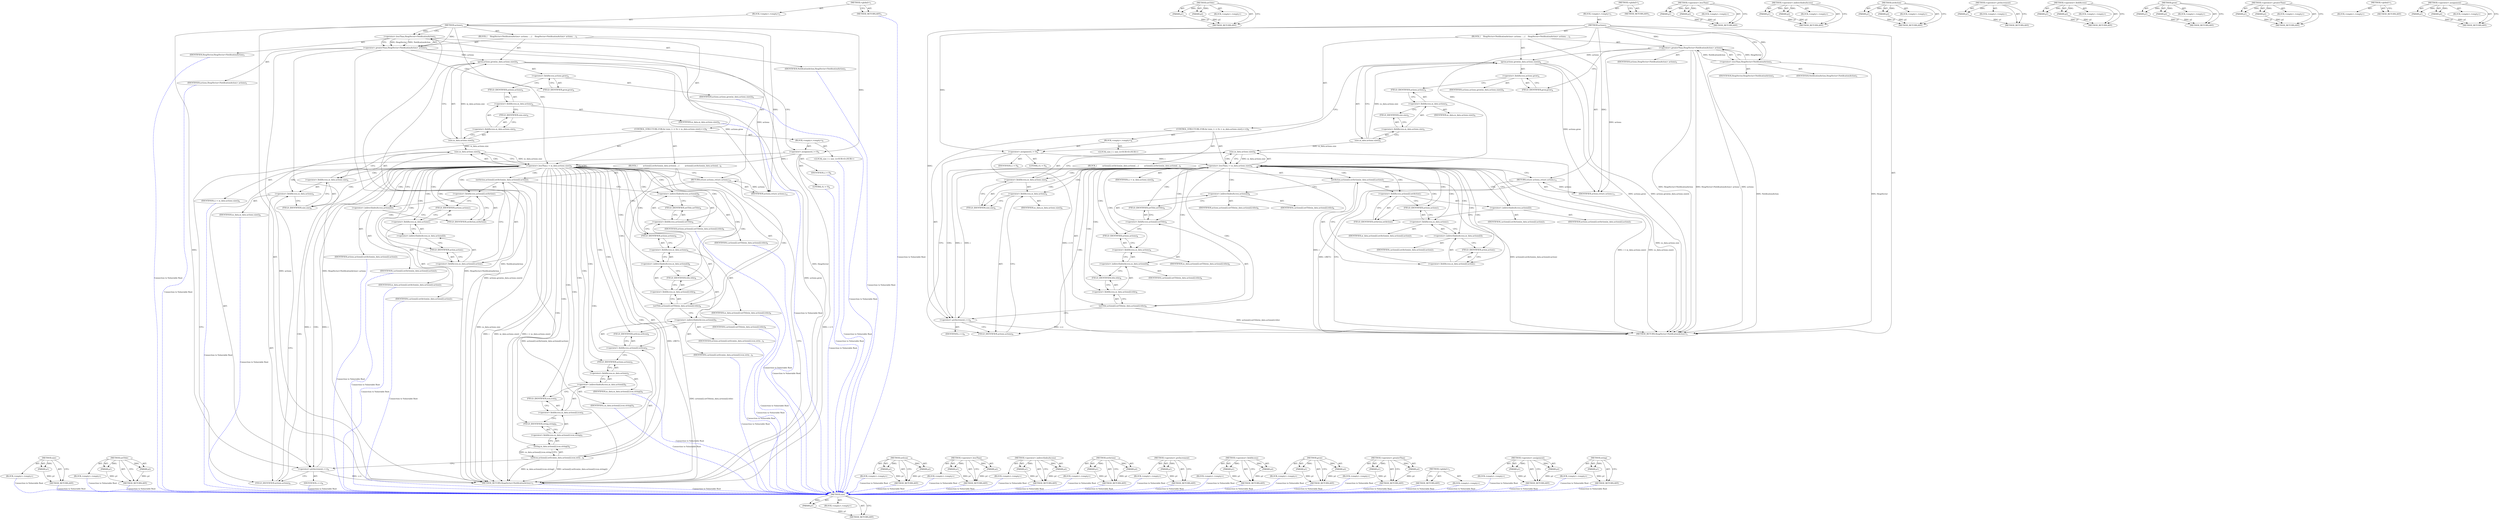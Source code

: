 digraph "string" {
vulnerable_111 [label=<(METHOD,size)>];
vulnerable_112 [label=<(PARAM,p1)>];
vulnerable_113 [label=<(BLOCK,&lt;empty&gt;,&lt;empty&gt;)>];
vulnerable_114 [label=<(METHOD_RETURN,ANY)>];
vulnerable_134 [label=<(METHOD,setTitle)>];
vulnerable_135 [label=<(PARAM,p1)>];
vulnerable_136 [label=<(PARAM,p2)>];
vulnerable_137 [label=<(BLOCK,&lt;empty&gt;,&lt;empty&gt;)>];
vulnerable_138 [label=<(METHOD_RETURN,ANY)>];
vulnerable_6 [label=<(METHOD,&lt;global&gt;)<SUB>1</SUB>>];
vulnerable_7 [label=<(BLOCK,&lt;empty&gt;,&lt;empty&gt;)<SUB>1</SUB>>];
vulnerable_8 [label=<(METHOD,actions)<SUB>1</SUB>>];
vulnerable_9 [label=<(BLOCK,{
    HeapVector&lt;NotificationAction&gt; actions;
 ...,{
    HeapVector&lt;NotificationAction&gt; actions;
 ...)<SUB>2</SUB>>];
vulnerable_10 [label=<(&lt;operator&gt;.greaterThan,HeapVector&lt;NotificationAction&gt; actions)<SUB>3</SUB>>];
vulnerable_11 [label=<(&lt;operator&gt;.lessThan,HeapVector&lt;NotificationAction)<SUB>3</SUB>>];
vulnerable_12 [label=<(IDENTIFIER,HeapVector,HeapVector&lt;NotificationAction)<SUB>3</SUB>>];
vulnerable_13 [label=<(IDENTIFIER,NotificationAction,HeapVector&lt;NotificationAction)<SUB>3</SUB>>];
vulnerable_14 [label=<(IDENTIFIER,actions,HeapVector&lt;NotificationAction&gt; actions)<SUB>3</SUB>>];
vulnerable_15 [label=<(grow,actions.grow(m_data.actions.size()))<SUB>4</SUB>>];
vulnerable_16 [label=<(&lt;operator&gt;.fieldAccess,actions.grow)<SUB>4</SUB>>];
vulnerable_17 [label=<(IDENTIFIER,actions,actions.grow(m_data.actions.size()))<SUB>4</SUB>>];
vulnerable_18 [label=<(FIELD_IDENTIFIER,grow,grow)<SUB>4</SUB>>];
vulnerable_19 [label=<(size,m_data.actions.size())<SUB>4</SUB>>];
vulnerable_20 [label=<(&lt;operator&gt;.fieldAccess,m_data.actions.size)<SUB>4</SUB>>];
vulnerable_21 [label=<(&lt;operator&gt;.fieldAccess,m_data.actions)<SUB>4</SUB>>];
vulnerable_22 [label=<(IDENTIFIER,m_data,m_data.actions.size())<SUB>4</SUB>>];
vulnerable_23 [label=<(FIELD_IDENTIFIER,actions,actions)<SUB>4</SUB>>];
vulnerable_24 [label=<(FIELD_IDENTIFIER,size,size)<SUB>4</SUB>>];
vulnerable_25 [label=<(CONTROL_STRUCTURE,FOR,for (size_t i = 0;i &lt; m_data.actions.size();++i))<SUB>6</SUB>>];
vulnerable_26 [label=<(BLOCK,&lt;empty&gt;,&lt;empty&gt;)<SUB>6</SUB>>];
vulnerable_27 [label="<(LOCAL,size_t i: size_t)<SUB>6</SUB>>"];
vulnerable_28 [label=<(&lt;operator&gt;.assignment,i = 0)<SUB>6</SUB>>];
vulnerable_29 [label=<(IDENTIFIER,i,i = 0)<SUB>6</SUB>>];
vulnerable_30 [label=<(LITERAL,0,i = 0)<SUB>6</SUB>>];
vulnerable_31 [label=<(&lt;operator&gt;.lessThan,i &lt; m_data.actions.size())<SUB>6</SUB>>];
vulnerable_32 [label=<(IDENTIFIER,i,i &lt; m_data.actions.size())<SUB>6</SUB>>];
vulnerable_33 [label=<(size,m_data.actions.size())<SUB>6</SUB>>];
vulnerable_34 [label=<(&lt;operator&gt;.fieldAccess,m_data.actions.size)<SUB>6</SUB>>];
vulnerable_35 [label=<(&lt;operator&gt;.fieldAccess,m_data.actions)<SUB>6</SUB>>];
vulnerable_36 [label=<(IDENTIFIER,m_data,m_data.actions.size())<SUB>6</SUB>>];
vulnerable_37 [label=<(FIELD_IDENTIFIER,actions,actions)<SUB>6</SUB>>];
vulnerable_38 [label=<(FIELD_IDENTIFIER,size,size)<SUB>6</SUB>>];
vulnerable_39 [label=<(&lt;operator&gt;.preIncrement,++i)<SUB>6</SUB>>];
vulnerable_40 [label=<(IDENTIFIER,i,++i)<SUB>6</SUB>>];
vulnerable_41 [label=<(BLOCK,{
         actions[i].setAction(m_data.actions[...,{
         actions[i].setAction(m_data.actions[...)<SUB>6</SUB>>];
vulnerable_42 [label=<(setAction,actions[i].setAction(m_data.actions[i].action))<SUB>7</SUB>>];
vulnerable_43 [label=<(&lt;operator&gt;.fieldAccess,actions[i].setAction)<SUB>7</SUB>>];
vulnerable_44 [label=<(&lt;operator&gt;.indirectIndexAccess,actions[i])<SUB>7</SUB>>];
vulnerable_45 [label=<(IDENTIFIER,actions,actions[i].setAction(m_data.actions[i].action))<SUB>7</SUB>>];
vulnerable_46 [label=<(IDENTIFIER,i,actions[i].setAction(m_data.actions[i].action))<SUB>7</SUB>>];
vulnerable_47 [label=<(FIELD_IDENTIFIER,setAction,setAction)<SUB>7</SUB>>];
vulnerable_48 [label=<(&lt;operator&gt;.fieldAccess,m_data.actions[i].action)<SUB>7</SUB>>];
vulnerable_49 [label=<(&lt;operator&gt;.indirectIndexAccess,m_data.actions[i])<SUB>7</SUB>>];
vulnerable_50 [label=<(&lt;operator&gt;.fieldAccess,m_data.actions)<SUB>7</SUB>>];
vulnerable_51 [label=<(IDENTIFIER,m_data,actions[i].setAction(m_data.actions[i].action))<SUB>7</SUB>>];
vulnerable_52 [label=<(FIELD_IDENTIFIER,actions,actions)<SUB>7</SUB>>];
vulnerable_53 [label=<(IDENTIFIER,i,actions[i].setAction(m_data.actions[i].action))<SUB>7</SUB>>];
vulnerable_54 [label=<(FIELD_IDENTIFIER,action,action)<SUB>7</SUB>>];
vulnerable_55 [label=<(setTitle,actions[i].setTitle(m_data.actions[i].title))<SUB>8</SUB>>];
vulnerable_56 [label=<(&lt;operator&gt;.fieldAccess,actions[i].setTitle)<SUB>8</SUB>>];
vulnerable_57 [label=<(&lt;operator&gt;.indirectIndexAccess,actions[i])<SUB>8</SUB>>];
vulnerable_58 [label=<(IDENTIFIER,actions,actions[i].setTitle(m_data.actions[i].title))<SUB>8</SUB>>];
vulnerable_59 [label=<(IDENTIFIER,i,actions[i].setTitle(m_data.actions[i].title))<SUB>8</SUB>>];
vulnerable_60 [label=<(FIELD_IDENTIFIER,setTitle,setTitle)<SUB>8</SUB>>];
vulnerable_61 [label=<(&lt;operator&gt;.fieldAccess,m_data.actions[i].title)<SUB>8</SUB>>];
vulnerable_62 [label=<(&lt;operator&gt;.indirectIndexAccess,m_data.actions[i])<SUB>8</SUB>>];
vulnerable_63 [label=<(&lt;operator&gt;.fieldAccess,m_data.actions)<SUB>8</SUB>>];
vulnerable_64 [label=<(IDENTIFIER,m_data,actions[i].setTitle(m_data.actions[i].title))<SUB>8</SUB>>];
vulnerable_65 [label=<(FIELD_IDENTIFIER,actions,actions)<SUB>8</SUB>>];
vulnerable_66 [label=<(IDENTIFIER,i,actions[i].setTitle(m_data.actions[i].title))<SUB>8</SUB>>];
vulnerable_67 [label=<(FIELD_IDENTIFIER,title,title)<SUB>8</SUB>>];
vulnerable_68 [label=<(RETURN,return actions;,return actions;)<SUB>11</SUB>>];
vulnerable_69 [label=<(IDENTIFIER,actions,return actions;)<SUB>11</SUB>>];
vulnerable_70 [label=<(METHOD_RETURN,HeapVector&lt;NotificationAction&gt;)<SUB>1</SUB>>];
vulnerable_72 [label=<(METHOD_RETURN,ANY)<SUB>1</SUB>>];
vulnerable_96 [label=<(METHOD,&lt;operator&gt;.lessThan)>];
vulnerable_97 [label=<(PARAM,p1)>];
vulnerable_98 [label=<(PARAM,p2)>];
vulnerable_99 [label=<(BLOCK,&lt;empty&gt;,&lt;empty&gt;)>];
vulnerable_100 [label=<(METHOD_RETURN,ANY)>];
vulnerable_129 [label=<(METHOD,&lt;operator&gt;.indirectIndexAccess)>];
vulnerable_130 [label=<(PARAM,p1)>];
vulnerable_131 [label=<(PARAM,p2)>];
vulnerable_132 [label=<(BLOCK,&lt;empty&gt;,&lt;empty&gt;)>];
vulnerable_133 [label=<(METHOD_RETURN,ANY)>];
vulnerable_124 [label=<(METHOD,setAction)>];
vulnerable_125 [label=<(PARAM,p1)>];
vulnerable_126 [label=<(PARAM,p2)>];
vulnerable_127 [label=<(BLOCK,&lt;empty&gt;,&lt;empty&gt;)>];
vulnerable_128 [label=<(METHOD_RETURN,ANY)>];
vulnerable_120 [label=<(METHOD,&lt;operator&gt;.preIncrement)>];
vulnerable_121 [label=<(PARAM,p1)>];
vulnerable_122 [label=<(BLOCK,&lt;empty&gt;,&lt;empty&gt;)>];
vulnerable_123 [label=<(METHOD_RETURN,ANY)>];
vulnerable_106 [label=<(METHOD,&lt;operator&gt;.fieldAccess)>];
vulnerable_107 [label=<(PARAM,p1)>];
vulnerable_108 [label=<(PARAM,p2)>];
vulnerable_109 [label=<(BLOCK,&lt;empty&gt;,&lt;empty&gt;)>];
vulnerable_110 [label=<(METHOD_RETURN,ANY)>];
vulnerable_101 [label=<(METHOD,grow)>];
vulnerable_102 [label=<(PARAM,p1)>];
vulnerable_103 [label=<(PARAM,p2)>];
vulnerable_104 [label=<(BLOCK,&lt;empty&gt;,&lt;empty&gt;)>];
vulnerable_105 [label=<(METHOD_RETURN,ANY)>];
vulnerable_91 [label=<(METHOD,&lt;operator&gt;.greaterThan)>];
vulnerable_92 [label=<(PARAM,p1)>];
vulnerable_93 [label=<(PARAM,p2)>];
vulnerable_94 [label=<(BLOCK,&lt;empty&gt;,&lt;empty&gt;)>];
vulnerable_95 [label=<(METHOD_RETURN,ANY)>];
vulnerable_85 [label=<(METHOD,&lt;global&gt;)<SUB>1</SUB>>];
vulnerable_86 [label=<(BLOCK,&lt;empty&gt;,&lt;empty&gt;)>];
vulnerable_87 [label=<(METHOD_RETURN,ANY)>];
vulnerable_115 [label=<(METHOD,&lt;operator&gt;.assignment)>];
vulnerable_116 [label=<(PARAM,p1)>];
vulnerable_117 [label=<(PARAM,p2)>];
vulnerable_118 [label=<(BLOCK,&lt;empty&gt;,&lt;empty&gt;)>];
vulnerable_119 [label=<(METHOD_RETURN,ANY)>];
fixed_127 [label=<(METHOD,size)>];
fixed_128 [label=<(PARAM,p1)>];
fixed_129 [label=<(BLOCK,&lt;empty&gt;,&lt;empty&gt;)>];
fixed_130 [label=<(METHOD_RETURN,ANY)>];
fixed_150 [label=<(METHOD,setTitle)>];
fixed_151 [label=<(PARAM,p1)>];
fixed_152 [label=<(PARAM,p2)>];
fixed_153 [label=<(BLOCK,&lt;empty&gt;,&lt;empty&gt;)>];
fixed_154 [label=<(METHOD_RETURN,ANY)>];
fixed_6 [label=<(METHOD,&lt;global&gt;)<SUB>1</SUB>>];
fixed_7 [label=<(BLOCK,&lt;empty&gt;,&lt;empty&gt;)<SUB>1</SUB>>];
fixed_8 [label=<(METHOD,actions)<SUB>1</SUB>>];
fixed_9 [label=<(BLOCK,{
    HeapVector&lt;NotificationAction&gt; actions;
 ...,{
    HeapVector&lt;NotificationAction&gt; actions;
 ...)<SUB>2</SUB>>];
fixed_10 [label=<(&lt;operator&gt;.greaterThan,HeapVector&lt;NotificationAction&gt; actions)<SUB>3</SUB>>];
fixed_11 [label=<(&lt;operator&gt;.lessThan,HeapVector&lt;NotificationAction)<SUB>3</SUB>>];
fixed_12 [label=<(IDENTIFIER,HeapVector,HeapVector&lt;NotificationAction)<SUB>3</SUB>>];
fixed_13 [label=<(IDENTIFIER,NotificationAction,HeapVector&lt;NotificationAction)<SUB>3</SUB>>];
fixed_14 [label=<(IDENTIFIER,actions,HeapVector&lt;NotificationAction&gt; actions)<SUB>3</SUB>>];
fixed_15 [label=<(grow,actions.grow(m_data.actions.size()))<SUB>4</SUB>>];
fixed_16 [label=<(&lt;operator&gt;.fieldAccess,actions.grow)<SUB>4</SUB>>];
fixed_17 [label=<(IDENTIFIER,actions,actions.grow(m_data.actions.size()))<SUB>4</SUB>>];
fixed_18 [label=<(FIELD_IDENTIFIER,grow,grow)<SUB>4</SUB>>];
fixed_19 [label=<(size,m_data.actions.size())<SUB>4</SUB>>];
fixed_20 [label=<(&lt;operator&gt;.fieldAccess,m_data.actions.size)<SUB>4</SUB>>];
fixed_21 [label=<(&lt;operator&gt;.fieldAccess,m_data.actions)<SUB>4</SUB>>];
fixed_22 [label=<(IDENTIFIER,m_data,m_data.actions.size())<SUB>4</SUB>>];
fixed_23 [label=<(FIELD_IDENTIFIER,actions,actions)<SUB>4</SUB>>];
fixed_24 [label=<(FIELD_IDENTIFIER,size,size)<SUB>4</SUB>>];
fixed_25 [label=<(CONTROL_STRUCTURE,FOR,for (size_t i = 0;i &lt; m_data.actions.size();++i))<SUB>6</SUB>>];
fixed_26 [label=<(BLOCK,&lt;empty&gt;,&lt;empty&gt;)<SUB>6</SUB>>];
fixed_27 [label="<(LOCAL,size_t i: size_t)<SUB>6</SUB>>"];
fixed_28 [label=<(&lt;operator&gt;.assignment,i = 0)<SUB>6</SUB>>];
fixed_29 [label=<(IDENTIFIER,i,i = 0)<SUB>6</SUB>>];
fixed_30 [label=<(LITERAL,0,i = 0)<SUB>6</SUB>>];
fixed_31 [label=<(&lt;operator&gt;.lessThan,i &lt; m_data.actions.size())<SUB>6</SUB>>];
fixed_32 [label=<(IDENTIFIER,i,i &lt; m_data.actions.size())<SUB>6</SUB>>];
fixed_33 [label=<(size,m_data.actions.size())<SUB>6</SUB>>];
fixed_34 [label=<(&lt;operator&gt;.fieldAccess,m_data.actions.size)<SUB>6</SUB>>];
fixed_35 [label=<(&lt;operator&gt;.fieldAccess,m_data.actions)<SUB>6</SUB>>];
fixed_36 [label=<(IDENTIFIER,m_data,m_data.actions.size())<SUB>6</SUB>>];
fixed_37 [label=<(FIELD_IDENTIFIER,actions,actions)<SUB>6</SUB>>];
fixed_38 [label=<(FIELD_IDENTIFIER,size,size)<SUB>6</SUB>>];
fixed_39 [label=<(&lt;operator&gt;.preIncrement,++i)<SUB>6</SUB>>];
fixed_40 [label=<(IDENTIFIER,i,++i)<SUB>6</SUB>>];
fixed_41 [label=<(BLOCK,{
         actions[i].setAction(m_data.actions[...,{
         actions[i].setAction(m_data.actions[...)<SUB>6</SUB>>];
fixed_42 [label=<(setAction,actions[i].setAction(m_data.actions[i].action))<SUB>7</SUB>>];
fixed_43 [label=<(&lt;operator&gt;.fieldAccess,actions[i].setAction)<SUB>7</SUB>>];
fixed_44 [label=<(&lt;operator&gt;.indirectIndexAccess,actions[i])<SUB>7</SUB>>];
fixed_45 [label=<(IDENTIFIER,actions,actions[i].setAction(m_data.actions[i].action))<SUB>7</SUB>>];
fixed_46 [label=<(IDENTIFIER,i,actions[i].setAction(m_data.actions[i].action))<SUB>7</SUB>>];
fixed_47 [label=<(FIELD_IDENTIFIER,setAction,setAction)<SUB>7</SUB>>];
fixed_48 [label=<(&lt;operator&gt;.fieldAccess,m_data.actions[i].action)<SUB>7</SUB>>];
fixed_49 [label=<(&lt;operator&gt;.indirectIndexAccess,m_data.actions[i])<SUB>7</SUB>>];
fixed_50 [label=<(&lt;operator&gt;.fieldAccess,m_data.actions)<SUB>7</SUB>>];
fixed_51 [label=<(IDENTIFIER,m_data,actions[i].setAction(m_data.actions[i].action))<SUB>7</SUB>>];
fixed_52 [label=<(FIELD_IDENTIFIER,actions,actions)<SUB>7</SUB>>];
fixed_53 [label=<(IDENTIFIER,i,actions[i].setAction(m_data.actions[i].action))<SUB>7</SUB>>];
fixed_54 [label=<(FIELD_IDENTIFIER,action,action)<SUB>7</SUB>>];
fixed_55 [label=<(setTitle,actions[i].setTitle(m_data.actions[i].title))<SUB>8</SUB>>];
fixed_56 [label=<(&lt;operator&gt;.fieldAccess,actions[i].setTitle)<SUB>8</SUB>>];
fixed_57 [label=<(&lt;operator&gt;.indirectIndexAccess,actions[i])<SUB>8</SUB>>];
fixed_58 [label=<(IDENTIFIER,actions,actions[i].setTitle(m_data.actions[i].title))<SUB>8</SUB>>];
fixed_59 [label=<(IDENTIFIER,i,actions[i].setTitle(m_data.actions[i].title))<SUB>8</SUB>>];
fixed_60 [label=<(FIELD_IDENTIFIER,setTitle,setTitle)<SUB>8</SUB>>];
fixed_61 [label=<(&lt;operator&gt;.fieldAccess,m_data.actions[i].title)<SUB>8</SUB>>];
fixed_62 [label=<(&lt;operator&gt;.indirectIndexAccess,m_data.actions[i])<SUB>8</SUB>>];
fixed_63 [label=<(&lt;operator&gt;.fieldAccess,m_data.actions)<SUB>8</SUB>>];
fixed_64 [label=<(IDENTIFIER,m_data,actions[i].setTitle(m_data.actions[i].title))<SUB>8</SUB>>];
fixed_65 [label=<(FIELD_IDENTIFIER,actions,actions)<SUB>8</SUB>>];
fixed_66 [label=<(IDENTIFIER,i,actions[i].setTitle(m_data.actions[i].title))<SUB>8</SUB>>];
fixed_67 [label=<(FIELD_IDENTIFIER,title,title)<SUB>8</SUB>>];
fixed_68 [label=<(setIcon,actions[i].setIcon(m_data.actions[i].icon.strin...)<SUB>9</SUB>>];
fixed_69 [label=<(&lt;operator&gt;.fieldAccess,actions[i].setIcon)<SUB>9</SUB>>];
fixed_70 [label=<(&lt;operator&gt;.indirectIndexAccess,actions[i])<SUB>9</SUB>>];
fixed_71 [label=<(IDENTIFIER,actions,actions[i].setIcon(m_data.actions[i].icon.strin...)<SUB>9</SUB>>];
fixed_72 [label=<(IDENTIFIER,i,actions[i].setIcon(m_data.actions[i].icon.strin...)<SUB>9</SUB>>];
fixed_73 [label=<(FIELD_IDENTIFIER,setIcon,setIcon)<SUB>9</SUB>>];
fixed_74 [label=<(string,m_data.actions[i].icon.string())<SUB>9</SUB>>];
fixed_75 [label=<(&lt;operator&gt;.fieldAccess,m_data.actions[i].icon.string)<SUB>9</SUB>>];
fixed_76 [label=<(&lt;operator&gt;.fieldAccess,m_data.actions[i].icon)<SUB>9</SUB>>];
fixed_77 [label=<(&lt;operator&gt;.indirectIndexAccess,m_data.actions[i])<SUB>9</SUB>>];
fixed_78 [label=<(&lt;operator&gt;.fieldAccess,m_data.actions)<SUB>9</SUB>>];
fixed_79 [label=<(IDENTIFIER,m_data,m_data.actions[i].icon.string())<SUB>9</SUB>>];
fixed_80 [label=<(FIELD_IDENTIFIER,actions,actions)<SUB>9</SUB>>];
fixed_81 [label=<(IDENTIFIER,i,m_data.actions[i].icon.string())<SUB>9</SUB>>];
fixed_82 [label=<(FIELD_IDENTIFIER,icon,icon)<SUB>9</SUB>>];
fixed_83 [label=<(FIELD_IDENTIFIER,string,string)<SUB>9</SUB>>];
fixed_84 [label=<(RETURN,return actions;,return actions;)<SUB>12</SUB>>];
fixed_85 [label=<(IDENTIFIER,actions,return actions;)<SUB>12</SUB>>];
fixed_86 [label=<(METHOD_RETURN,HeapVector&lt;NotificationAction&gt;)<SUB>1</SUB>>];
fixed_88 [label=<(METHOD_RETURN,ANY)<SUB>1</SUB>>];
fixed_155 [label=<(METHOD,setIcon)>];
fixed_156 [label=<(PARAM,p1)>];
fixed_157 [label=<(PARAM,p2)>];
fixed_158 [label=<(BLOCK,&lt;empty&gt;,&lt;empty&gt;)>];
fixed_159 [label=<(METHOD_RETURN,ANY)>];
fixed_112 [label=<(METHOD,&lt;operator&gt;.lessThan)>];
fixed_113 [label=<(PARAM,p1)>];
fixed_114 [label=<(PARAM,p2)>];
fixed_115 [label=<(BLOCK,&lt;empty&gt;,&lt;empty&gt;)>];
fixed_116 [label=<(METHOD_RETURN,ANY)>];
fixed_145 [label=<(METHOD,&lt;operator&gt;.indirectIndexAccess)>];
fixed_146 [label=<(PARAM,p1)>];
fixed_147 [label=<(PARAM,p2)>];
fixed_148 [label=<(BLOCK,&lt;empty&gt;,&lt;empty&gt;)>];
fixed_149 [label=<(METHOD_RETURN,ANY)>];
fixed_140 [label=<(METHOD,setAction)>];
fixed_141 [label=<(PARAM,p1)>];
fixed_142 [label=<(PARAM,p2)>];
fixed_143 [label=<(BLOCK,&lt;empty&gt;,&lt;empty&gt;)>];
fixed_144 [label=<(METHOD_RETURN,ANY)>];
fixed_136 [label=<(METHOD,&lt;operator&gt;.preIncrement)>];
fixed_137 [label=<(PARAM,p1)>];
fixed_138 [label=<(BLOCK,&lt;empty&gt;,&lt;empty&gt;)>];
fixed_139 [label=<(METHOD_RETURN,ANY)>];
fixed_122 [label=<(METHOD,&lt;operator&gt;.fieldAccess)>];
fixed_123 [label=<(PARAM,p1)>];
fixed_124 [label=<(PARAM,p2)>];
fixed_125 [label=<(BLOCK,&lt;empty&gt;,&lt;empty&gt;)>];
fixed_126 [label=<(METHOD_RETURN,ANY)>];
fixed_117 [label=<(METHOD,grow)>];
fixed_118 [label=<(PARAM,p1)>];
fixed_119 [label=<(PARAM,p2)>];
fixed_120 [label=<(BLOCK,&lt;empty&gt;,&lt;empty&gt;)>];
fixed_121 [label=<(METHOD_RETURN,ANY)>];
fixed_107 [label=<(METHOD,&lt;operator&gt;.greaterThan)>];
fixed_108 [label=<(PARAM,p1)>];
fixed_109 [label=<(PARAM,p2)>];
fixed_110 [label=<(BLOCK,&lt;empty&gt;,&lt;empty&gt;)>];
fixed_111 [label=<(METHOD_RETURN,ANY)>];
fixed_101 [label=<(METHOD,&lt;global&gt;)<SUB>1</SUB>>];
fixed_102 [label=<(BLOCK,&lt;empty&gt;,&lt;empty&gt;)>];
fixed_103 [label=<(METHOD_RETURN,ANY)>];
fixed_131 [label=<(METHOD,&lt;operator&gt;.assignment)>];
fixed_132 [label=<(PARAM,p1)>];
fixed_133 [label=<(PARAM,p2)>];
fixed_134 [label=<(BLOCK,&lt;empty&gt;,&lt;empty&gt;)>];
fixed_135 [label=<(METHOD_RETURN,ANY)>];
fixed_160 [label=<(METHOD,string)>];
fixed_161 [label=<(PARAM,p1)>];
fixed_162 [label=<(BLOCK,&lt;empty&gt;,&lt;empty&gt;)>];
fixed_163 [label=<(METHOD_RETURN,ANY)>];
vulnerable_111 -> vulnerable_112  [key=0, label="AST: "];
vulnerable_111 -> vulnerable_112  [key=1, label="DDG: "];
vulnerable_111 -> vulnerable_113  [key=0, label="AST: "];
vulnerable_111 -> vulnerable_114  [key=0, label="AST: "];
vulnerable_111 -> vulnerable_114  [key=1, label="CFG: "];
vulnerable_112 -> vulnerable_114  [key=0, label="DDG: p1"];
vulnerable_134 -> vulnerable_135  [key=0, label="AST: "];
vulnerable_134 -> vulnerable_135  [key=1, label="DDG: "];
vulnerable_134 -> vulnerable_137  [key=0, label="AST: "];
vulnerable_134 -> vulnerable_136  [key=0, label="AST: "];
vulnerable_134 -> vulnerable_136  [key=1, label="DDG: "];
vulnerable_134 -> vulnerable_138  [key=0, label="AST: "];
vulnerable_134 -> vulnerable_138  [key=1, label="CFG: "];
vulnerable_135 -> vulnerable_138  [key=0, label="DDG: p1"];
vulnerable_136 -> vulnerable_138  [key=0, label="DDG: p2"];
vulnerable_6 -> vulnerable_7  [key=0, label="AST: "];
vulnerable_6 -> vulnerable_72  [key=0, label="AST: "];
vulnerable_6 -> vulnerable_72  [key=1, label="CFG: "];
vulnerable_7 -> vulnerable_8  [key=0, label="AST: "];
vulnerable_8 -> vulnerable_9  [key=0, label="AST: "];
vulnerable_8 -> vulnerable_70  [key=0, label="AST: "];
vulnerable_8 -> vulnerable_11  [key=0, label="CFG: "];
vulnerable_8 -> vulnerable_11  [key=1, label="DDG: "];
vulnerable_8 -> vulnerable_10  [key=0, label="DDG: "];
vulnerable_8 -> vulnerable_69  [key=0, label="DDG: "];
vulnerable_8 -> vulnerable_28  [key=0, label="DDG: "];
vulnerable_8 -> vulnerable_31  [key=0, label="DDG: "];
vulnerable_8 -> vulnerable_39  [key=0, label="DDG: "];
vulnerable_9 -> vulnerable_10  [key=0, label="AST: "];
vulnerable_9 -> vulnerable_15  [key=0, label="AST: "];
vulnerable_9 -> vulnerable_25  [key=0, label="AST: "];
vulnerable_9 -> vulnerable_68  [key=0, label="AST: "];
vulnerable_10 -> vulnerable_11  [key=0, label="AST: "];
vulnerable_10 -> vulnerable_14  [key=0, label="AST: "];
vulnerable_10 -> vulnerable_18  [key=0, label="CFG: "];
vulnerable_10 -> vulnerable_70  [key=0, label="DDG: HeapVector&lt;NotificationAction"];
vulnerable_10 -> vulnerable_70  [key=1, label="DDG: actions"];
vulnerable_10 -> vulnerable_70  [key=2, label="DDG: HeapVector&lt;NotificationAction&gt; actions"];
vulnerable_10 -> vulnerable_15  [key=0, label="DDG: actions"];
vulnerable_10 -> vulnerable_69  [key=0, label="DDG: actions"];
vulnerable_11 -> vulnerable_12  [key=0, label="AST: "];
vulnerable_11 -> vulnerable_13  [key=0, label="AST: "];
vulnerable_11 -> vulnerable_10  [key=0, label="CFG: "];
vulnerable_11 -> vulnerable_10  [key=1, label="DDG: HeapVector"];
vulnerable_11 -> vulnerable_10  [key=2, label="DDG: NotificationAction"];
vulnerable_11 -> vulnerable_70  [key=0, label="DDG: HeapVector"];
vulnerable_11 -> vulnerable_70  [key=1, label="DDG: NotificationAction"];
vulnerable_15 -> vulnerable_16  [key=0, label="AST: "];
vulnerable_15 -> vulnerable_19  [key=0, label="AST: "];
vulnerable_15 -> vulnerable_28  [key=0, label="CFG: "];
vulnerable_15 -> vulnerable_70  [key=0, label="DDG: actions.grow"];
vulnerable_15 -> vulnerable_70  [key=1, label="DDG: actions.grow(m_data.actions.size())"];
vulnerable_15 -> vulnerable_69  [key=0, label="DDG: actions.grow"];
vulnerable_16 -> vulnerable_17  [key=0, label="AST: "];
vulnerable_16 -> vulnerable_18  [key=0, label="AST: "];
vulnerable_16 -> vulnerable_23  [key=0, label="CFG: "];
vulnerable_18 -> vulnerable_16  [key=0, label="CFG: "];
vulnerable_19 -> vulnerable_20  [key=0, label="AST: "];
vulnerable_19 -> vulnerable_15  [key=0, label="CFG: "];
vulnerable_19 -> vulnerable_15  [key=1, label="DDG: m_data.actions.size"];
vulnerable_19 -> vulnerable_33  [key=0, label="DDG: m_data.actions.size"];
vulnerable_20 -> vulnerable_21  [key=0, label="AST: "];
vulnerable_20 -> vulnerable_24  [key=0, label="AST: "];
vulnerable_20 -> vulnerable_19  [key=0, label="CFG: "];
vulnerable_21 -> vulnerable_22  [key=0, label="AST: "];
vulnerable_21 -> vulnerable_23  [key=0, label="AST: "];
vulnerable_21 -> vulnerable_24  [key=0, label="CFG: "];
vulnerable_23 -> vulnerable_21  [key=0, label="CFG: "];
vulnerable_24 -> vulnerable_20  [key=0, label="CFG: "];
vulnerable_25 -> vulnerable_26  [key=0, label="AST: "];
vulnerable_25 -> vulnerable_31  [key=0, label="AST: "];
vulnerable_25 -> vulnerable_39  [key=0, label="AST: "];
vulnerable_25 -> vulnerable_41  [key=0, label="AST: "];
vulnerable_26 -> vulnerable_27  [key=0, label="AST: "];
vulnerable_26 -> vulnerable_28  [key=0, label="AST: "];
vulnerable_28 -> vulnerable_29  [key=0, label="AST: "];
vulnerable_28 -> vulnerable_30  [key=0, label="AST: "];
vulnerable_28 -> vulnerable_37  [key=0, label="CFG: "];
vulnerable_28 -> vulnerable_70  [key=0, label="DDG: i = 0"];
vulnerable_28 -> vulnerable_31  [key=0, label="DDG: i"];
vulnerable_31 -> vulnerable_32  [key=0, label="AST: "];
vulnerable_31 -> vulnerable_33  [key=0, label="AST: "];
vulnerable_31 -> vulnerable_33  [key=1, label="CDG: "];
vulnerable_31 -> vulnerable_44  [key=0, label="CFG: "];
vulnerable_31 -> vulnerable_44  [key=1, label="CDG: "];
vulnerable_31 -> vulnerable_68  [key=0, label="CFG: "];
vulnerable_31 -> vulnerable_70  [key=0, label="DDG: i"];
vulnerable_31 -> vulnerable_70  [key=1, label="DDG: m_data.actions.size()"];
vulnerable_31 -> vulnerable_70  [key=2, label="DDG: i &lt; m_data.actions.size()"];
vulnerable_31 -> vulnerable_39  [key=0, label="DDG: i"];
vulnerable_31 -> vulnerable_39  [key=1, label="CDG: "];
vulnerable_31 -> vulnerable_47  [key=0, label="CDG: "];
vulnerable_31 -> vulnerable_34  [key=0, label="CDG: "];
vulnerable_31 -> vulnerable_48  [key=0, label="CDG: "];
vulnerable_31 -> vulnerable_49  [key=0, label="CDG: "];
vulnerable_31 -> vulnerable_60  [key=0, label="CDG: "];
vulnerable_31 -> vulnerable_61  [key=0, label="CDG: "];
vulnerable_31 -> vulnerable_42  [key=0, label="CDG: "];
vulnerable_31 -> vulnerable_57  [key=0, label="CDG: "];
vulnerable_31 -> vulnerable_52  [key=0, label="CDG: "];
vulnerable_31 -> vulnerable_37  [key=0, label="CDG: "];
vulnerable_31 -> vulnerable_38  [key=0, label="CDG: "];
vulnerable_31 -> vulnerable_56  [key=0, label="CDG: "];
vulnerable_31 -> vulnerable_67  [key=0, label="CDG: "];
vulnerable_31 -> vulnerable_63  [key=0, label="CDG: "];
vulnerable_31 -> vulnerable_65  [key=0, label="CDG: "];
vulnerable_31 -> vulnerable_50  [key=0, label="CDG: "];
vulnerable_31 -> vulnerable_35  [key=0, label="CDG: "];
vulnerable_31 -> vulnerable_55  [key=0, label="CDG: "];
vulnerable_31 -> vulnerable_54  [key=0, label="CDG: "];
vulnerable_31 -> vulnerable_62  [key=0, label="CDG: "];
vulnerable_31 -> vulnerable_31  [key=0, label="CDG: "];
vulnerable_31 -> vulnerable_43  [key=0, label="CDG: "];
vulnerable_33 -> vulnerable_34  [key=0, label="AST: "];
vulnerable_33 -> vulnerable_31  [key=0, label="CFG: "];
vulnerable_33 -> vulnerable_31  [key=1, label="DDG: m_data.actions.size"];
vulnerable_33 -> vulnerable_70  [key=0, label="DDG: m_data.actions.size"];
vulnerable_34 -> vulnerable_35  [key=0, label="AST: "];
vulnerable_34 -> vulnerable_38  [key=0, label="AST: "];
vulnerable_34 -> vulnerable_33  [key=0, label="CFG: "];
vulnerable_35 -> vulnerable_36  [key=0, label="AST: "];
vulnerable_35 -> vulnerable_37  [key=0, label="AST: "];
vulnerable_35 -> vulnerable_38  [key=0, label="CFG: "];
vulnerable_37 -> vulnerable_35  [key=0, label="CFG: "];
vulnerable_38 -> vulnerable_34  [key=0, label="CFG: "];
vulnerable_39 -> vulnerable_40  [key=0, label="AST: "];
vulnerable_39 -> vulnerable_37  [key=0, label="CFG: "];
vulnerable_39 -> vulnerable_70  [key=0, label="DDG: ++i"];
vulnerable_39 -> vulnerable_31  [key=0, label="DDG: i"];
vulnerable_41 -> vulnerable_42  [key=0, label="AST: "];
vulnerable_41 -> vulnerable_55  [key=0, label="AST: "];
vulnerable_42 -> vulnerable_43  [key=0, label="AST: "];
vulnerable_42 -> vulnerable_48  [key=0, label="AST: "];
vulnerable_42 -> vulnerable_57  [key=0, label="CFG: "];
vulnerable_42 -> vulnerable_70  [key=0, label="DDG: actions[i].setAction(m_data.actions[i].action)"];
vulnerable_43 -> vulnerable_44  [key=0, label="AST: "];
vulnerable_43 -> vulnerable_47  [key=0, label="AST: "];
vulnerable_43 -> vulnerable_52  [key=0, label="CFG: "];
vulnerable_44 -> vulnerable_45  [key=0, label="AST: "];
vulnerable_44 -> vulnerable_46  [key=0, label="AST: "];
vulnerable_44 -> vulnerable_47  [key=0, label="CFG: "];
vulnerable_47 -> vulnerable_43  [key=0, label="CFG: "];
vulnerable_48 -> vulnerable_49  [key=0, label="AST: "];
vulnerable_48 -> vulnerable_54  [key=0, label="AST: "];
vulnerable_48 -> vulnerable_42  [key=0, label="CFG: "];
vulnerable_49 -> vulnerable_50  [key=0, label="AST: "];
vulnerable_49 -> vulnerable_53  [key=0, label="AST: "];
vulnerable_49 -> vulnerable_54  [key=0, label="CFG: "];
vulnerable_50 -> vulnerable_51  [key=0, label="AST: "];
vulnerable_50 -> vulnerable_52  [key=0, label="AST: "];
vulnerable_50 -> vulnerable_49  [key=0, label="CFG: "];
vulnerable_52 -> vulnerable_50  [key=0, label="CFG: "];
vulnerable_54 -> vulnerable_48  [key=0, label="CFG: "];
vulnerable_55 -> vulnerable_56  [key=0, label="AST: "];
vulnerable_55 -> vulnerable_61  [key=0, label="AST: "];
vulnerable_55 -> vulnerable_39  [key=0, label="CFG: "];
vulnerable_55 -> vulnerable_70  [key=0, label="DDG: actions[i].setTitle(m_data.actions[i].title)"];
vulnerable_56 -> vulnerable_57  [key=0, label="AST: "];
vulnerable_56 -> vulnerable_60  [key=0, label="AST: "];
vulnerable_56 -> vulnerable_65  [key=0, label="CFG: "];
vulnerable_57 -> vulnerable_58  [key=0, label="AST: "];
vulnerable_57 -> vulnerable_59  [key=0, label="AST: "];
vulnerable_57 -> vulnerable_60  [key=0, label="CFG: "];
vulnerable_60 -> vulnerable_56  [key=0, label="CFG: "];
vulnerable_61 -> vulnerable_62  [key=0, label="AST: "];
vulnerable_61 -> vulnerable_67  [key=0, label="AST: "];
vulnerable_61 -> vulnerable_55  [key=0, label="CFG: "];
vulnerable_62 -> vulnerable_63  [key=0, label="AST: "];
vulnerable_62 -> vulnerable_66  [key=0, label="AST: "];
vulnerable_62 -> vulnerable_67  [key=0, label="CFG: "];
vulnerable_63 -> vulnerable_64  [key=0, label="AST: "];
vulnerable_63 -> vulnerable_65  [key=0, label="AST: "];
vulnerable_63 -> vulnerable_62  [key=0, label="CFG: "];
vulnerable_65 -> vulnerable_63  [key=0, label="CFG: "];
vulnerable_67 -> vulnerable_61  [key=0, label="CFG: "];
vulnerable_68 -> vulnerable_69  [key=0, label="AST: "];
vulnerable_68 -> vulnerable_70  [key=0, label="CFG: "];
vulnerable_68 -> vulnerable_70  [key=1, label="DDG: &lt;RET&gt;"];
vulnerable_69 -> vulnerable_68  [key=0, label="DDG: actions"];
vulnerable_96 -> vulnerable_97  [key=0, label="AST: "];
vulnerable_96 -> vulnerable_97  [key=1, label="DDG: "];
vulnerable_96 -> vulnerable_99  [key=0, label="AST: "];
vulnerable_96 -> vulnerable_98  [key=0, label="AST: "];
vulnerable_96 -> vulnerable_98  [key=1, label="DDG: "];
vulnerable_96 -> vulnerable_100  [key=0, label="AST: "];
vulnerable_96 -> vulnerable_100  [key=1, label="CFG: "];
vulnerable_97 -> vulnerable_100  [key=0, label="DDG: p1"];
vulnerable_98 -> vulnerable_100  [key=0, label="DDG: p2"];
vulnerable_129 -> vulnerable_130  [key=0, label="AST: "];
vulnerable_129 -> vulnerable_130  [key=1, label="DDG: "];
vulnerable_129 -> vulnerable_132  [key=0, label="AST: "];
vulnerable_129 -> vulnerable_131  [key=0, label="AST: "];
vulnerable_129 -> vulnerable_131  [key=1, label="DDG: "];
vulnerable_129 -> vulnerable_133  [key=0, label="AST: "];
vulnerable_129 -> vulnerable_133  [key=1, label="CFG: "];
vulnerable_130 -> vulnerable_133  [key=0, label="DDG: p1"];
vulnerable_131 -> vulnerable_133  [key=0, label="DDG: p2"];
vulnerable_124 -> vulnerable_125  [key=0, label="AST: "];
vulnerable_124 -> vulnerable_125  [key=1, label="DDG: "];
vulnerable_124 -> vulnerable_127  [key=0, label="AST: "];
vulnerable_124 -> vulnerable_126  [key=0, label="AST: "];
vulnerable_124 -> vulnerable_126  [key=1, label="DDG: "];
vulnerable_124 -> vulnerable_128  [key=0, label="AST: "];
vulnerable_124 -> vulnerable_128  [key=1, label="CFG: "];
vulnerable_125 -> vulnerable_128  [key=0, label="DDG: p1"];
vulnerable_126 -> vulnerable_128  [key=0, label="DDG: p2"];
vulnerable_120 -> vulnerable_121  [key=0, label="AST: "];
vulnerable_120 -> vulnerable_121  [key=1, label="DDG: "];
vulnerable_120 -> vulnerable_122  [key=0, label="AST: "];
vulnerable_120 -> vulnerable_123  [key=0, label="AST: "];
vulnerable_120 -> vulnerable_123  [key=1, label="CFG: "];
vulnerable_121 -> vulnerable_123  [key=0, label="DDG: p1"];
vulnerable_106 -> vulnerable_107  [key=0, label="AST: "];
vulnerable_106 -> vulnerable_107  [key=1, label="DDG: "];
vulnerable_106 -> vulnerable_109  [key=0, label="AST: "];
vulnerable_106 -> vulnerable_108  [key=0, label="AST: "];
vulnerable_106 -> vulnerable_108  [key=1, label="DDG: "];
vulnerable_106 -> vulnerable_110  [key=0, label="AST: "];
vulnerable_106 -> vulnerable_110  [key=1, label="CFG: "];
vulnerable_107 -> vulnerable_110  [key=0, label="DDG: p1"];
vulnerable_108 -> vulnerable_110  [key=0, label="DDG: p2"];
vulnerable_101 -> vulnerable_102  [key=0, label="AST: "];
vulnerable_101 -> vulnerable_102  [key=1, label="DDG: "];
vulnerable_101 -> vulnerable_104  [key=0, label="AST: "];
vulnerable_101 -> vulnerable_103  [key=0, label="AST: "];
vulnerable_101 -> vulnerable_103  [key=1, label="DDG: "];
vulnerable_101 -> vulnerable_105  [key=0, label="AST: "];
vulnerable_101 -> vulnerable_105  [key=1, label="CFG: "];
vulnerable_102 -> vulnerable_105  [key=0, label="DDG: p1"];
vulnerable_103 -> vulnerable_105  [key=0, label="DDG: p2"];
vulnerable_91 -> vulnerable_92  [key=0, label="AST: "];
vulnerable_91 -> vulnerable_92  [key=1, label="DDG: "];
vulnerable_91 -> vulnerable_94  [key=0, label="AST: "];
vulnerable_91 -> vulnerable_93  [key=0, label="AST: "];
vulnerable_91 -> vulnerable_93  [key=1, label="DDG: "];
vulnerable_91 -> vulnerable_95  [key=0, label="AST: "];
vulnerable_91 -> vulnerable_95  [key=1, label="CFG: "];
vulnerable_92 -> vulnerable_95  [key=0, label="DDG: p1"];
vulnerable_93 -> vulnerable_95  [key=0, label="DDG: p2"];
vulnerable_85 -> vulnerable_86  [key=0, label="AST: "];
vulnerable_85 -> vulnerable_87  [key=0, label="AST: "];
vulnerable_85 -> vulnerable_87  [key=1, label="CFG: "];
vulnerable_115 -> vulnerable_116  [key=0, label="AST: "];
vulnerable_115 -> vulnerable_116  [key=1, label="DDG: "];
vulnerable_115 -> vulnerable_118  [key=0, label="AST: "];
vulnerable_115 -> vulnerable_117  [key=0, label="AST: "];
vulnerable_115 -> vulnerable_117  [key=1, label="DDG: "];
vulnerable_115 -> vulnerable_119  [key=0, label="AST: "];
vulnerable_115 -> vulnerable_119  [key=1, label="CFG: "];
vulnerable_116 -> vulnerable_119  [key=0, label="DDG: p1"];
vulnerable_117 -> vulnerable_119  [key=0, label="DDG: p2"];
fixed_127 -> fixed_128  [key=0, label="AST: "];
fixed_127 -> fixed_128  [key=1, label="DDG: "];
fixed_127 -> fixed_129  [key=0, label="AST: "];
fixed_127 -> fixed_130  [key=0, label="AST: "];
fixed_127 -> fixed_130  [key=1, label="CFG: "];
fixed_128 -> fixed_130  [key=0, label="DDG: p1"];
fixed_129 -> vulnerable_111  [color=blue, key=0, label="Connection to Vulnerable Root", penwidth="2.0", style=dashed];
fixed_130 -> vulnerable_111  [color=blue, key=0, label="Connection to Vulnerable Root", penwidth="2.0", style=dashed];
fixed_150 -> fixed_151  [key=0, label="AST: "];
fixed_150 -> fixed_151  [key=1, label="DDG: "];
fixed_150 -> fixed_153  [key=0, label="AST: "];
fixed_150 -> fixed_152  [key=0, label="AST: "];
fixed_150 -> fixed_152  [key=1, label="DDG: "];
fixed_150 -> fixed_154  [key=0, label="AST: "];
fixed_150 -> fixed_154  [key=1, label="CFG: "];
fixed_151 -> fixed_154  [key=0, label="DDG: p1"];
fixed_152 -> fixed_154  [key=0, label="DDG: p2"];
fixed_153 -> vulnerable_111  [color=blue, key=0, label="Connection to Vulnerable Root", penwidth="2.0", style=dashed];
fixed_154 -> vulnerable_111  [color=blue, key=0, label="Connection to Vulnerable Root", penwidth="2.0", style=dashed];
fixed_6 -> fixed_7  [key=0, label="AST: "];
fixed_6 -> fixed_88  [key=0, label="AST: "];
fixed_6 -> fixed_88  [key=1, label="CFG: "];
fixed_7 -> fixed_8  [key=0, label="AST: "];
fixed_8 -> fixed_9  [key=0, label="AST: "];
fixed_8 -> fixed_86  [key=0, label="AST: "];
fixed_8 -> fixed_11  [key=0, label="CFG: "];
fixed_8 -> fixed_11  [key=1, label="DDG: "];
fixed_8 -> fixed_10  [key=0, label="DDG: "];
fixed_8 -> fixed_85  [key=0, label="DDG: "];
fixed_8 -> fixed_28  [key=0, label="DDG: "];
fixed_8 -> fixed_31  [key=0, label="DDG: "];
fixed_8 -> fixed_39  [key=0, label="DDG: "];
fixed_9 -> fixed_10  [key=0, label="AST: "];
fixed_9 -> fixed_15  [key=0, label="AST: "];
fixed_9 -> fixed_25  [key=0, label="AST: "];
fixed_9 -> fixed_84  [key=0, label="AST: "];
fixed_10 -> fixed_11  [key=0, label="AST: "];
fixed_10 -> fixed_14  [key=0, label="AST: "];
fixed_10 -> fixed_18  [key=0, label="CFG: "];
fixed_10 -> fixed_86  [key=0, label="DDG: HeapVector&lt;NotificationAction"];
fixed_10 -> fixed_86  [key=1, label="DDG: actions"];
fixed_10 -> fixed_86  [key=2, label="DDG: HeapVector&lt;NotificationAction&gt; actions"];
fixed_10 -> fixed_15  [key=0, label="DDG: actions"];
fixed_10 -> fixed_85  [key=0, label="DDG: actions"];
fixed_11 -> fixed_12  [key=0, label="AST: "];
fixed_11 -> fixed_13  [key=0, label="AST: "];
fixed_11 -> fixed_10  [key=0, label="CFG: "];
fixed_11 -> fixed_10  [key=1, label="DDG: HeapVector"];
fixed_11 -> fixed_10  [key=2, label="DDG: NotificationAction"];
fixed_11 -> fixed_86  [key=0, label="DDG: HeapVector"];
fixed_11 -> fixed_86  [key=1, label="DDG: NotificationAction"];
fixed_12 -> vulnerable_111  [color=blue, key=0, label="Connection to Vulnerable Root", penwidth="2.0", style=dashed];
fixed_13 -> vulnerable_111  [color=blue, key=0, label="Connection to Vulnerable Root", penwidth="2.0", style=dashed];
fixed_14 -> vulnerable_111  [color=blue, key=0, label="Connection to Vulnerable Root", penwidth="2.0", style=dashed];
fixed_15 -> fixed_16  [key=0, label="AST: "];
fixed_15 -> fixed_19  [key=0, label="AST: "];
fixed_15 -> fixed_28  [key=0, label="CFG: "];
fixed_15 -> fixed_86  [key=0, label="DDG: actions.grow"];
fixed_15 -> fixed_86  [key=1, label="DDG: actions.grow(m_data.actions.size())"];
fixed_15 -> fixed_85  [key=0, label="DDG: actions.grow"];
fixed_16 -> fixed_17  [key=0, label="AST: "];
fixed_16 -> fixed_18  [key=0, label="AST: "];
fixed_16 -> fixed_23  [key=0, label="CFG: "];
fixed_17 -> vulnerable_111  [color=blue, key=0, label="Connection to Vulnerable Root", penwidth="2.0", style=dashed];
fixed_18 -> fixed_16  [key=0, label="CFG: "];
fixed_19 -> fixed_20  [key=0, label="AST: "];
fixed_19 -> fixed_15  [key=0, label="CFG: "];
fixed_19 -> fixed_15  [key=1, label="DDG: m_data.actions.size"];
fixed_19 -> fixed_33  [key=0, label="DDG: m_data.actions.size"];
fixed_20 -> fixed_21  [key=0, label="AST: "];
fixed_20 -> fixed_24  [key=0, label="AST: "];
fixed_20 -> fixed_19  [key=0, label="CFG: "];
fixed_21 -> fixed_22  [key=0, label="AST: "];
fixed_21 -> fixed_23  [key=0, label="AST: "];
fixed_21 -> fixed_24  [key=0, label="CFG: "];
fixed_22 -> vulnerable_111  [color=blue, key=0, label="Connection to Vulnerable Root", penwidth="2.0", style=dashed];
fixed_23 -> fixed_21  [key=0, label="CFG: "];
fixed_24 -> fixed_20  [key=0, label="CFG: "];
fixed_25 -> fixed_26  [key=0, label="AST: "];
fixed_25 -> fixed_31  [key=0, label="AST: "];
fixed_25 -> fixed_39  [key=0, label="AST: "];
fixed_25 -> fixed_41  [key=0, label="AST: "];
fixed_26 -> fixed_27  [key=0, label="AST: "];
fixed_26 -> fixed_28  [key=0, label="AST: "];
fixed_27 -> vulnerable_111  [color=blue, key=0, label="Connection to Vulnerable Root", penwidth="2.0", style=dashed];
fixed_28 -> fixed_29  [key=0, label="AST: "];
fixed_28 -> fixed_30  [key=0, label="AST: "];
fixed_28 -> fixed_37  [key=0, label="CFG: "];
fixed_28 -> fixed_86  [key=0, label="DDG: i = 0"];
fixed_28 -> fixed_31  [key=0, label="DDG: i"];
fixed_29 -> vulnerable_111  [color=blue, key=0, label="Connection to Vulnerable Root", penwidth="2.0", style=dashed];
fixed_30 -> vulnerable_111  [color=blue, key=0, label="Connection to Vulnerable Root", penwidth="2.0", style=dashed];
fixed_31 -> fixed_32  [key=0, label="AST: "];
fixed_31 -> fixed_33  [key=0, label="AST: "];
fixed_31 -> fixed_33  [key=1, label="CDG: "];
fixed_31 -> fixed_44  [key=0, label="CFG: "];
fixed_31 -> fixed_44  [key=1, label="CDG: "];
fixed_31 -> fixed_84  [key=0, label="CFG: "];
fixed_31 -> fixed_86  [key=0, label="DDG: i"];
fixed_31 -> fixed_86  [key=1, label="DDG: m_data.actions.size()"];
fixed_31 -> fixed_86  [key=2, label="DDG: i &lt; m_data.actions.size()"];
fixed_31 -> fixed_39  [key=0, label="DDG: i"];
fixed_31 -> fixed_39  [key=1, label="CDG: "];
fixed_31 -> fixed_47  [key=0, label="CDG: "];
fixed_31 -> fixed_34  [key=0, label="CDG: "];
fixed_31 -> fixed_48  [key=0, label="CDG: "];
fixed_31 -> fixed_68  [key=0, label="CDG: "];
fixed_31 -> fixed_49  [key=0, label="CDG: "];
fixed_31 -> fixed_60  [key=0, label="CDG: "];
fixed_31 -> fixed_73  [key=0, label="CDG: "];
fixed_31 -> fixed_77  [key=0, label="CDG: "];
fixed_31 -> fixed_42  [key=0, label="CDG: "];
fixed_31 -> fixed_57  [key=0, label="CDG: "];
fixed_31 -> fixed_75  [key=0, label="CDG: "];
fixed_31 -> fixed_52  [key=0, label="CDG: "];
fixed_31 -> fixed_37  [key=0, label="CDG: "];
fixed_31 -> fixed_38  [key=0, label="CDG: "];
fixed_31 -> fixed_56  [key=0, label="CDG: "];
fixed_31 -> fixed_69  [key=0, label="CDG: "];
fixed_31 -> fixed_67  [key=0, label="CDG: "];
fixed_31 -> fixed_74  [key=0, label="CDG: "];
fixed_31 -> fixed_76  [key=0, label="CDG: "];
fixed_31 -> fixed_65  [key=0, label="CDG: "];
fixed_31 -> fixed_50  [key=0, label="CDG: "];
fixed_31 -> fixed_35  [key=0, label="CDG: "];
fixed_31 -> fixed_82  [key=0, label="CDG: "];
fixed_31 -> fixed_54  [key=0, label="CDG: "];
fixed_31 -> fixed_43  [key=0, label="CDG: "];
fixed_31 -> fixed_80  [key=0, label="CDG: "];
fixed_31 -> fixed_61  [key=0, label="CDG: "];
fixed_31 -> fixed_83  [key=0, label="CDG: "];
fixed_31 -> fixed_70  [key=0, label="CDG: "];
fixed_31 -> fixed_63  [key=0, label="CDG: "];
fixed_31 -> fixed_55  [key=0, label="CDG: "];
fixed_31 -> fixed_78  [key=0, label="CDG: "];
fixed_31 -> fixed_62  [key=0, label="CDG: "];
fixed_31 -> fixed_31  [key=0, label="CDG: "];
fixed_32 -> vulnerable_111  [color=blue, key=0, label="Connection to Vulnerable Root", penwidth="2.0", style=dashed];
fixed_33 -> fixed_34  [key=0, label="AST: "];
fixed_33 -> fixed_31  [key=0, label="CFG: "];
fixed_33 -> fixed_31  [key=1, label="DDG: m_data.actions.size"];
fixed_33 -> fixed_86  [key=0, label="DDG: m_data.actions.size"];
fixed_34 -> fixed_35  [key=0, label="AST: "];
fixed_34 -> fixed_38  [key=0, label="AST: "];
fixed_34 -> fixed_33  [key=0, label="CFG: "];
fixed_35 -> fixed_36  [key=0, label="AST: "];
fixed_35 -> fixed_37  [key=0, label="AST: "];
fixed_35 -> fixed_38  [key=0, label="CFG: "];
fixed_36 -> vulnerable_111  [color=blue, key=0, label="Connection to Vulnerable Root", penwidth="2.0", style=dashed];
fixed_37 -> fixed_35  [key=0, label="CFG: "];
fixed_38 -> fixed_34  [key=0, label="CFG: "];
fixed_39 -> fixed_40  [key=0, label="AST: "];
fixed_39 -> fixed_37  [key=0, label="CFG: "];
fixed_39 -> fixed_86  [key=0, label="DDG: ++i"];
fixed_39 -> fixed_31  [key=0, label="DDG: i"];
fixed_40 -> vulnerable_111  [color=blue, key=0, label="Connection to Vulnerable Root", penwidth="2.0", style=dashed];
fixed_41 -> fixed_42  [key=0, label="AST: "];
fixed_41 -> fixed_55  [key=0, label="AST: "];
fixed_41 -> fixed_68  [key=0, label="AST: "];
fixed_42 -> fixed_43  [key=0, label="AST: "];
fixed_42 -> fixed_48  [key=0, label="AST: "];
fixed_42 -> fixed_57  [key=0, label="CFG: "];
fixed_42 -> fixed_86  [key=0, label="DDG: actions[i].setAction(m_data.actions[i].action)"];
fixed_43 -> fixed_44  [key=0, label="AST: "];
fixed_43 -> fixed_47  [key=0, label="AST: "];
fixed_43 -> fixed_52  [key=0, label="CFG: "];
fixed_44 -> fixed_45  [key=0, label="AST: "];
fixed_44 -> fixed_46  [key=0, label="AST: "];
fixed_44 -> fixed_47  [key=0, label="CFG: "];
fixed_45 -> vulnerable_111  [color=blue, key=0, label="Connection to Vulnerable Root", penwidth="2.0", style=dashed];
fixed_46 -> vulnerable_111  [color=blue, key=0, label="Connection to Vulnerable Root", penwidth="2.0", style=dashed];
fixed_47 -> fixed_43  [key=0, label="CFG: "];
fixed_48 -> fixed_49  [key=0, label="AST: "];
fixed_48 -> fixed_54  [key=0, label="AST: "];
fixed_48 -> fixed_42  [key=0, label="CFG: "];
fixed_49 -> fixed_50  [key=0, label="AST: "];
fixed_49 -> fixed_53  [key=0, label="AST: "];
fixed_49 -> fixed_54  [key=0, label="CFG: "];
fixed_50 -> fixed_51  [key=0, label="AST: "];
fixed_50 -> fixed_52  [key=0, label="AST: "];
fixed_50 -> fixed_49  [key=0, label="CFG: "];
fixed_51 -> vulnerable_111  [color=blue, key=0, label="Connection to Vulnerable Root", penwidth="2.0", style=dashed];
fixed_52 -> fixed_50  [key=0, label="CFG: "];
fixed_53 -> vulnerable_111  [color=blue, key=0, label="Connection to Vulnerable Root", penwidth="2.0", style=dashed];
fixed_54 -> fixed_48  [key=0, label="CFG: "];
fixed_55 -> fixed_56  [key=0, label="AST: "];
fixed_55 -> fixed_61  [key=0, label="AST: "];
fixed_55 -> fixed_70  [key=0, label="CFG: "];
fixed_55 -> fixed_86  [key=0, label="DDG: actions[i].setTitle(m_data.actions[i].title)"];
fixed_56 -> fixed_57  [key=0, label="AST: "];
fixed_56 -> fixed_60  [key=0, label="AST: "];
fixed_56 -> fixed_65  [key=0, label="CFG: "];
fixed_57 -> fixed_58  [key=0, label="AST: "];
fixed_57 -> fixed_59  [key=0, label="AST: "];
fixed_57 -> fixed_60  [key=0, label="CFG: "];
fixed_58 -> vulnerable_111  [color=blue, key=0, label="Connection to Vulnerable Root", penwidth="2.0", style=dashed];
fixed_59 -> vulnerable_111  [color=blue, key=0, label="Connection to Vulnerable Root", penwidth="2.0", style=dashed];
fixed_60 -> fixed_56  [key=0, label="CFG: "];
fixed_61 -> fixed_62  [key=0, label="AST: "];
fixed_61 -> fixed_67  [key=0, label="AST: "];
fixed_61 -> fixed_55  [key=0, label="CFG: "];
fixed_62 -> fixed_63  [key=0, label="AST: "];
fixed_62 -> fixed_66  [key=0, label="AST: "];
fixed_62 -> fixed_67  [key=0, label="CFG: "];
fixed_63 -> fixed_64  [key=0, label="AST: "];
fixed_63 -> fixed_65  [key=0, label="AST: "];
fixed_63 -> fixed_62  [key=0, label="CFG: "];
fixed_64 -> vulnerable_111  [color=blue, key=0, label="Connection to Vulnerable Root", penwidth="2.0", style=dashed];
fixed_65 -> fixed_63  [key=0, label="CFG: "];
fixed_66 -> vulnerable_111  [color=blue, key=0, label="Connection to Vulnerable Root", penwidth="2.0", style=dashed];
fixed_67 -> fixed_61  [key=0, label="CFG: "];
fixed_68 -> fixed_69  [key=0, label="AST: "];
fixed_68 -> fixed_74  [key=0, label="AST: "];
fixed_68 -> fixed_39  [key=0, label="CFG: "];
fixed_68 -> fixed_86  [key=0, label="DDG: m_data.actions[i].icon.string()"];
fixed_68 -> fixed_86  [key=1, label="DDG: actions[i].setIcon(m_data.actions[i].icon.string())"];
fixed_69 -> fixed_70  [key=0, label="AST: "];
fixed_69 -> fixed_73  [key=0, label="AST: "];
fixed_69 -> fixed_80  [key=0, label="CFG: "];
fixed_70 -> fixed_71  [key=0, label="AST: "];
fixed_70 -> fixed_72  [key=0, label="AST: "];
fixed_70 -> fixed_73  [key=0, label="CFG: "];
fixed_71 -> vulnerable_111  [color=blue, key=0, label="Connection to Vulnerable Root", penwidth="2.0", style=dashed];
fixed_72 -> vulnerable_111  [color=blue, key=0, label="Connection to Vulnerable Root", penwidth="2.0", style=dashed];
fixed_73 -> fixed_69  [key=0, label="CFG: "];
fixed_74 -> fixed_75  [key=0, label="AST: "];
fixed_74 -> fixed_68  [key=0, label="CFG: "];
fixed_74 -> fixed_68  [key=1, label="DDG: m_data.actions[i].icon.string"];
fixed_75 -> fixed_76  [key=0, label="AST: "];
fixed_75 -> fixed_83  [key=0, label="AST: "];
fixed_75 -> fixed_74  [key=0, label="CFG: "];
fixed_76 -> fixed_77  [key=0, label="AST: "];
fixed_76 -> fixed_82  [key=0, label="AST: "];
fixed_76 -> fixed_83  [key=0, label="CFG: "];
fixed_77 -> fixed_78  [key=0, label="AST: "];
fixed_77 -> fixed_81  [key=0, label="AST: "];
fixed_77 -> fixed_82  [key=0, label="CFG: "];
fixed_78 -> fixed_79  [key=0, label="AST: "];
fixed_78 -> fixed_80  [key=0, label="AST: "];
fixed_78 -> fixed_77  [key=0, label="CFG: "];
fixed_79 -> vulnerable_111  [color=blue, key=0, label="Connection to Vulnerable Root", penwidth="2.0", style=dashed];
fixed_80 -> fixed_78  [key=0, label="CFG: "];
fixed_81 -> vulnerable_111  [color=blue, key=0, label="Connection to Vulnerable Root", penwidth="2.0", style=dashed];
fixed_82 -> fixed_76  [key=0, label="CFG: "];
fixed_83 -> fixed_75  [key=0, label="CFG: "];
fixed_84 -> fixed_85  [key=0, label="AST: "];
fixed_84 -> fixed_86  [key=0, label="CFG: "];
fixed_84 -> fixed_86  [key=1, label="DDG: &lt;RET&gt;"];
fixed_85 -> fixed_84  [key=0, label="DDG: actions"];
fixed_86 -> vulnerable_111  [color=blue, key=0, label="Connection to Vulnerable Root", penwidth="2.0", style=dashed];
fixed_88 -> vulnerable_111  [color=blue, key=0, label="Connection to Vulnerable Root", penwidth="2.0", style=dashed];
fixed_155 -> fixed_156  [key=0, label="AST: "];
fixed_155 -> fixed_156  [key=1, label="DDG: "];
fixed_155 -> fixed_158  [key=0, label="AST: "];
fixed_155 -> fixed_157  [key=0, label="AST: "];
fixed_155 -> fixed_157  [key=1, label="DDG: "];
fixed_155 -> fixed_159  [key=0, label="AST: "];
fixed_155 -> fixed_159  [key=1, label="CFG: "];
fixed_156 -> fixed_159  [key=0, label="DDG: p1"];
fixed_157 -> fixed_159  [key=0, label="DDG: p2"];
fixed_158 -> vulnerable_111  [color=blue, key=0, label="Connection to Vulnerable Root", penwidth="2.0", style=dashed];
fixed_159 -> vulnerable_111  [color=blue, key=0, label="Connection to Vulnerable Root", penwidth="2.0", style=dashed];
fixed_112 -> fixed_113  [key=0, label="AST: "];
fixed_112 -> fixed_113  [key=1, label="DDG: "];
fixed_112 -> fixed_115  [key=0, label="AST: "];
fixed_112 -> fixed_114  [key=0, label="AST: "];
fixed_112 -> fixed_114  [key=1, label="DDG: "];
fixed_112 -> fixed_116  [key=0, label="AST: "];
fixed_112 -> fixed_116  [key=1, label="CFG: "];
fixed_113 -> fixed_116  [key=0, label="DDG: p1"];
fixed_114 -> fixed_116  [key=0, label="DDG: p2"];
fixed_115 -> vulnerable_111  [color=blue, key=0, label="Connection to Vulnerable Root", penwidth="2.0", style=dashed];
fixed_116 -> vulnerable_111  [color=blue, key=0, label="Connection to Vulnerable Root", penwidth="2.0", style=dashed];
fixed_145 -> fixed_146  [key=0, label="AST: "];
fixed_145 -> fixed_146  [key=1, label="DDG: "];
fixed_145 -> fixed_148  [key=0, label="AST: "];
fixed_145 -> fixed_147  [key=0, label="AST: "];
fixed_145 -> fixed_147  [key=1, label="DDG: "];
fixed_145 -> fixed_149  [key=0, label="AST: "];
fixed_145 -> fixed_149  [key=1, label="CFG: "];
fixed_146 -> fixed_149  [key=0, label="DDG: p1"];
fixed_147 -> fixed_149  [key=0, label="DDG: p2"];
fixed_148 -> vulnerable_111  [color=blue, key=0, label="Connection to Vulnerable Root", penwidth="2.0", style=dashed];
fixed_149 -> vulnerable_111  [color=blue, key=0, label="Connection to Vulnerable Root", penwidth="2.0", style=dashed];
fixed_140 -> fixed_141  [key=0, label="AST: "];
fixed_140 -> fixed_141  [key=1, label="DDG: "];
fixed_140 -> fixed_143  [key=0, label="AST: "];
fixed_140 -> fixed_142  [key=0, label="AST: "];
fixed_140 -> fixed_142  [key=1, label="DDG: "];
fixed_140 -> fixed_144  [key=0, label="AST: "];
fixed_140 -> fixed_144  [key=1, label="CFG: "];
fixed_141 -> fixed_144  [key=0, label="DDG: p1"];
fixed_142 -> fixed_144  [key=0, label="DDG: p2"];
fixed_143 -> vulnerable_111  [color=blue, key=0, label="Connection to Vulnerable Root", penwidth="2.0", style=dashed];
fixed_144 -> vulnerable_111  [color=blue, key=0, label="Connection to Vulnerable Root", penwidth="2.0", style=dashed];
fixed_136 -> fixed_137  [key=0, label="AST: "];
fixed_136 -> fixed_137  [key=1, label="DDG: "];
fixed_136 -> fixed_138  [key=0, label="AST: "];
fixed_136 -> fixed_139  [key=0, label="AST: "];
fixed_136 -> fixed_139  [key=1, label="CFG: "];
fixed_137 -> fixed_139  [key=0, label="DDG: p1"];
fixed_138 -> vulnerable_111  [color=blue, key=0, label="Connection to Vulnerable Root", penwidth="2.0", style=dashed];
fixed_139 -> vulnerable_111  [color=blue, key=0, label="Connection to Vulnerable Root", penwidth="2.0", style=dashed];
fixed_122 -> fixed_123  [key=0, label="AST: "];
fixed_122 -> fixed_123  [key=1, label="DDG: "];
fixed_122 -> fixed_125  [key=0, label="AST: "];
fixed_122 -> fixed_124  [key=0, label="AST: "];
fixed_122 -> fixed_124  [key=1, label="DDG: "];
fixed_122 -> fixed_126  [key=0, label="AST: "];
fixed_122 -> fixed_126  [key=1, label="CFG: "];
fixed_123 -> fixed_126  [key=0, label="DDG: p1"];
fixed_124 -> fixed_126  [key=0, label="DDG: p2"];
fixed_125 -> vulnerable_111  [color=blue, key=0, label="Connection to Vulnerable Root", penwidth="2.0", style=dashed];
fixed_126 -> vulnerable_111  [color=blue, key=0, label="Connection to Vulnerable Root", penwidth="2.0", style=dashed];
fixed_117 -> fixed_118  [key=0, label="AST: "];
fixed_117 -> fixed_118  [key=1, label="DDG: "];
fixed_117 -> fixed_120  [key=0, label="AST: "];
fixed_117 -> fixed_119  [key=0, label="AST: "];
fixed_117 -> fixed_119  [key=1, label="DDG: "];
fixed_117 -> fixed_121  [key=0, label="AST: "];
fixed_117 -> fixed_121  [key=1, label="CFG: "];
fixed_118 -> fixed_121  [key=0, label="DDG: p1"];
fixed_119 -> fixed_121  [key=0, label="DDG: p2"];
fixed_120 -> vulnerable_111  [color=blue, key=0, label="Connection to Vulnerable Root", penwidth="2.0", style=dashed];
fixed_121 -> vulnerable_111  [color=blue, key=0, label="Connection to Vulnerable Root", penwidth="2.0", style=dashed];
fixed_107 -> fixed_108  [key=0, label="AST: "];
fixed_107 -> fixed_108  [key=1, label="DDG: "];
fixed_107 -> fixed_110  [key=0, label="AST: "];
fixed_107 -> fixed_109  [key=0, label="AST: "];
fixed_107 -> fixed_109  [key=1, label="DDG: "];
fixed_107 -> fixed_111  [key=0, label="AST: "];
fixed_107 -> fixed_111  [key=1, label="CFG: "];
fixed_108 -> fixed_111  [key=0, label="DDG: p1"];
fixed_109 -> fixed_111  [key=0, label="DDG: p2"];
fixed_110 -> vulnerable_111  [color=blue, key=0, label="Connection to Vulnerable Root", penwidth="2.0", style=dashed];
fixed_111 -> vulnerable_111  [color=blue, key=0, label="Connection to Vulnerable Root", penwidth="2.0", style=dashed];
fixed_101 -> fixed_102  [key=0, label="AST: "];
fixed_101 -> fixed_103  [key=0, label="AST: "];
fixed_101 -> fixed_103  [key=1, label="CFG: "];
fixed_102 -> vulnerable_111  [color=blue, key=0, label="Connection to Vulnerable Root", penwidth="2.0", style=dashed];
fixed_103 -> vulnerable_111  [color=blue, key=0, label="Connection to Vulnerable Root", penwidth="2.0", style=dashed];
fixed_131 -> fixed_132  [key=0, label="AST: "];
fixed_131 -> fixed_132  [key=1, label="DDG: "];
fixed_131 -> fixed_134  [key=0, label="AST: "];
fixed_131 -> fixed_133  [key=0, label="AST: "];
fixed_131 -> fixed_133  [key=1, label="DDG: "];
fixed_131 -> fixed_135  [key=0, label="AST: "];
fixed_131 -> fixed_135  [key=1, label="CFG: "];
fixed_132 -> fixed_135  [key=0, label="DDG: p1"];
fixed_133 -> fixed_135  [key=0, label="DDG: p2"];
fixed_134 -> vulnerable_111  [color=blue, key=0, label="Connection to Vulnerable Root", penwidth="2.0", style=dashed];
fixed_135 -> vulnerable_111  [color=blue, key=0, label="Connection to Vulnerable Root", penwidth="2.0", style=dashed];
fixed_160 -> fixed_161  [key=0, label="AST: "];
fixed_160 -> fixed_161  [key=1, label="DDG: "];
fixed_160 -> fixed_162  [key=0, label="AST: "];
fixed_160 -> fixed_163  [key=0, label="AST: "];
fixed_160 -> fixed_163  [key=1, label="CFG: "];
fixed_161 -> fixed_163  [key=0, label="DDG: p1"];
fixed_162 -> vulnerable_111  [color=blue, key=0, label="Connection to Vulnerable Root", penwidth="2.0", style=dashed];
fixed_163 -> vulnerable_111  [color=blue, key=0, label="Connection to Vulnerable Root", penwidth="2.0", style=dashed];
}
